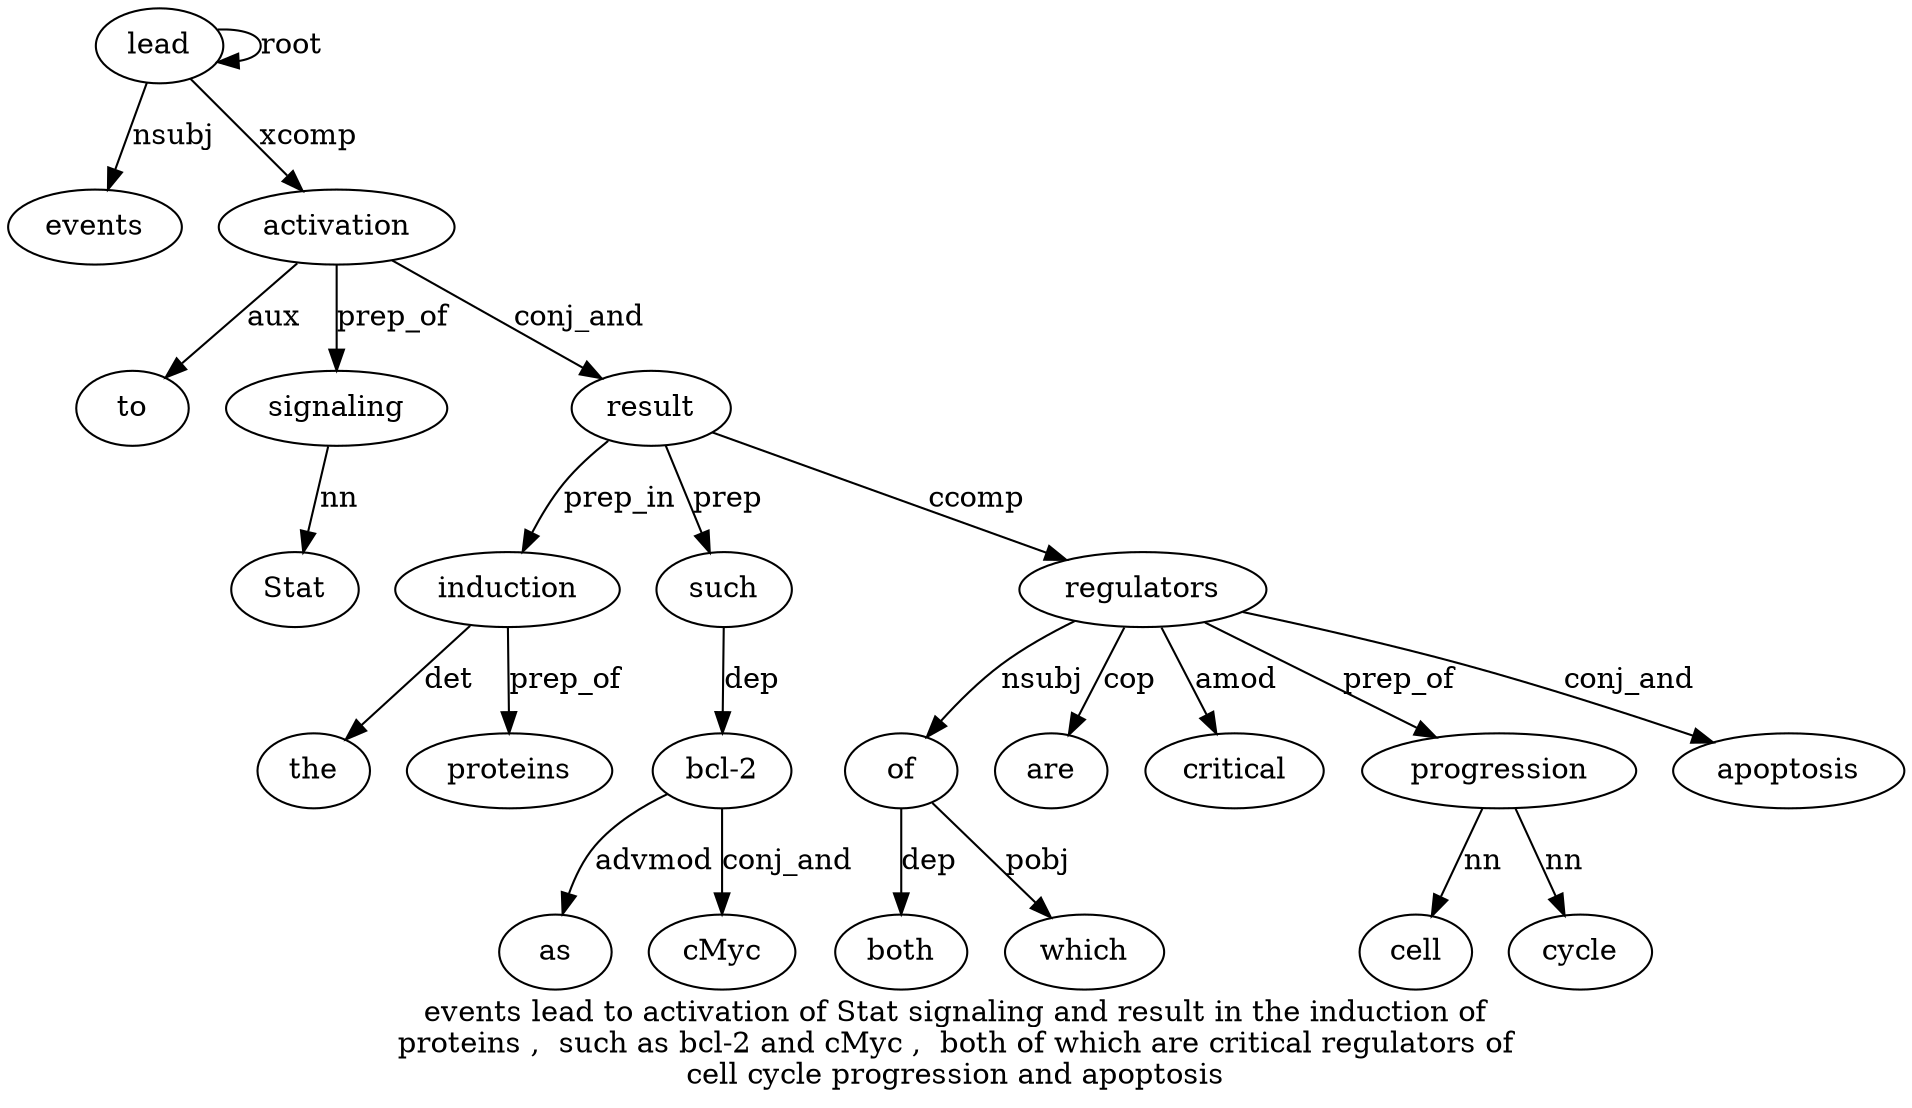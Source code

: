 digraph "events lead to activation of Stat signaling and result in the induction of proteins ,  such as bcl-2 and cMyc ,  both of which are critical regulators of cell cycle progression and apoptosis" {
label="events lead to activation of Stat signaling and result in the induction of
proteins ,  such as bcl-2 and cMyc ,  both of which are critical regulators of
cell cycle progression and apoptosis";
lead2 [style=filled, fillcolor=white, label=lead];
events1 [style=filled, fillcolor=white, label=events];
lead2 -> events1  [label=nsubj];
lead2 -> lead2  [label=root];
activation4 [style=filled, fillcolor=white, label=activation];
to3 [style=filled, fillcolor=white, label=to];
activation4 -> to3  [label=aux];
lead2 -> activation4  [label=xcomp];
signaling7 [style=filled, fillcolor=white, label=signaling];
Stat6 [style=filled, fillcolor=white, label=Stat];
signaling7 -> Stat6  [label=nn];
activation4 -> signaling7  [label=prep_of];
result9 [style=filled, fillcolor=white, label=result];
activation4 -> result9  [label=conj_and];
induction12 [style=filled, fillcolor=white, label=induction];
the11 [style=filled, fillcolor=white, label=the];
induction12 -> the11  [label=det];
result9 -> induction12  [label=prep_in];
proteins14 [style=filled, fillcolor=white, label=proteins];
induction12 -> proteins14  [label=prep_of];
such16 [style=filled, fillcolor=white, label=such];
result9 -> such16  [label=prep];
"bcl-218" [style=filled, fillcolor=white, label="bcl-2"];
as17 [style=filled, fillcolor=white, label=as];
"bcl-218" -> as17  [label=advmod];
such16 -> "bcl-218"  [label=dep];
cMyc20 [style=filled, fillcolor=white, label=cMyc];
"bcl-218" -> cMyc20  [label=conj_and];
of23 [style=filled, fillcolor=white, label=of];
both22 [style=filled, fillcolor=white, label=both];
of23 -> both22  [label=dep];
regulators27 [style=filled, fillcolor=white, label=regulators];
regulators27 -> of23  [label=nsubj];
which24 [style=filled, fillcolor=white, label=which];
of23 -> which24  [label=pobj];
are25 [style=filled, fillcolor=white, label=are];
regulators27 -> are25  [label=cop];
critical26 [style=filled, fillcolor=white, label=critical];
regulators27 -> critical26  [label=amod];
result9 -> regulators27  [label=ccomp];
progression31 [style=filled, fillcolor=white, label=progression];
cell29 [style=filled, fillcolor=white, label=cell];
progression31 -> cell29  [label=nn];
cycle30 [style=filled, fillcolor=white, label=cycle];
progression31 -> cycle30  [label=nn];
regulators27 -> progression31  [label=prep_of];
apoptosis33 [style=filled, fillcolor=white, label=apoptosis];
regulators27 -> apoptosis33  [label=conj_and];
}
